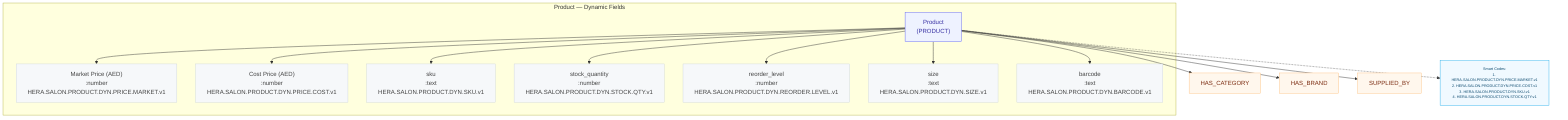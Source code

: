 %% Auto-generated by scripts/generate-mermaid-diagrams.ts
%% Preset: PRODUCT
graph TD
  %% Layout tuning
  linkStyle default stroke-width:1.2px

  %% Entity root node
  PRODUCT["Product\n(PRODUCT)"]:::entityClass
  classDef entityClass fill:#eef2ff,stroke:#6366f1,color:#3730a3,stroke-width:1.2px;

  subgraph "Product — Dynamic Fields"
    classDef fld fill:#f6f8fa,stroke:#c9d1d9,stroke-width:1px,color:#444;
    PRODUCT --> PRODUCT__price_market["Market Price (AED)\n:number\nHERA.SALON.PRODUCT.DYN.PRICE.MARKET.v1"]
    PRODUCT --> PRODUCT__price_cost["Cost Price (AED)\n:number\nHERA.SALON.PRODUCT.DYN.PRICE.COST.v1"]
    PRODUCT --> PRODUCT__sku["sku\n:text\nHERA.SALON.PRODUCT.DYN.SKU.v1"]
    PRODUCT --> PRODUCT__stock_quantity["stock_quantity\n:number\nHERA.SALON.PRODUCT.DYN.STOCK.QTY.v1"]
    PRODUCT --> PRODUCT__reorder_level["reorder_level\n:number\nHERA.SALON.PRODUCT.DYN.REORDER.LEVEL.v1"]
    PRODUCT --> PRODUCT__size["size\n:text\nHERA.SALON.PRODUCT.DYN.SIZE.v1"]
    PRODUCT --> PRODUCT__barcode["barcode\n:text\nHERA.SALON.PRODUCT.DYN.BARCODE.v1"]
    class PRODUCT__price_market fld;
    class PRODUCT__price_cost fld;
    class PRODUCT__sku fld;
    class PRODUCT__stock_quantity fld;
    class PRODUCT__reorder_level fld;
    class PRODUCT__size fld;
    class PRODUCT__barcode fld;
  end

  PRODUCT --> HAS_CATEGORY["HAS_CATEGORY"]
  PRODUCT --> HAS_BRAND["HAS_BRAND"]
  PRODUCT --> SUPPLIED_BY["SUPPLIED_BY"]
  classDef relTarget fill:#fff7ed,stroke:#fdba74,color:#7c2d12,stroke-width:1px;
  class HAS_CATEGORY relTarget;
  class HAS_BRAND relTarget;
  class SUPPLIED_BY relTarget;

    PRODUCT_CODES["Smart Codes:<br/>1. HERA.SALON.PRODUCT.DYN.PRICE.MARKET.v1<br/>2. HERA.SALON.PRODUCT.DYN.PRICE.COST.v1<br/>3. HERA.SALON.PRODUCT.DYN.SKU.v1<br/>4. HERA.SALON.PRODUCT.DYN.STOCK.QTY.v1"]
  PRODUCT -.-> PRODUCT_CODES
  class PRODUCT_CODES smartCodeClass;
  classDef smartCodeClass fill:#f0f9ff,stroke:#0ea5e9,color:#0c4a6e,stroke-width:1px,font-size:10px;